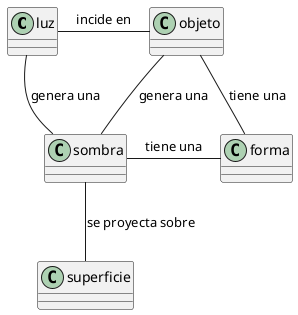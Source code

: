 @startuml clases

luz - objeto : incide en
luz -- sombra : genera una
objeto --  forma : tiene una
sombra - forma : tiene una
objeto -- sombra : genera una
sombra -- superficie : se proyecta sobre

@enduml

@startuml objetos

object "foco : Luz" as foco{

}
object "persona : Objeto" as persona{

}
object "sombra : Sombra" as sombra{

}
object "suelo : Superficie" as suelo{

}

foco -- persona
foco -- sombra
persona -- sombra
sombra -- suelo



@enduml

